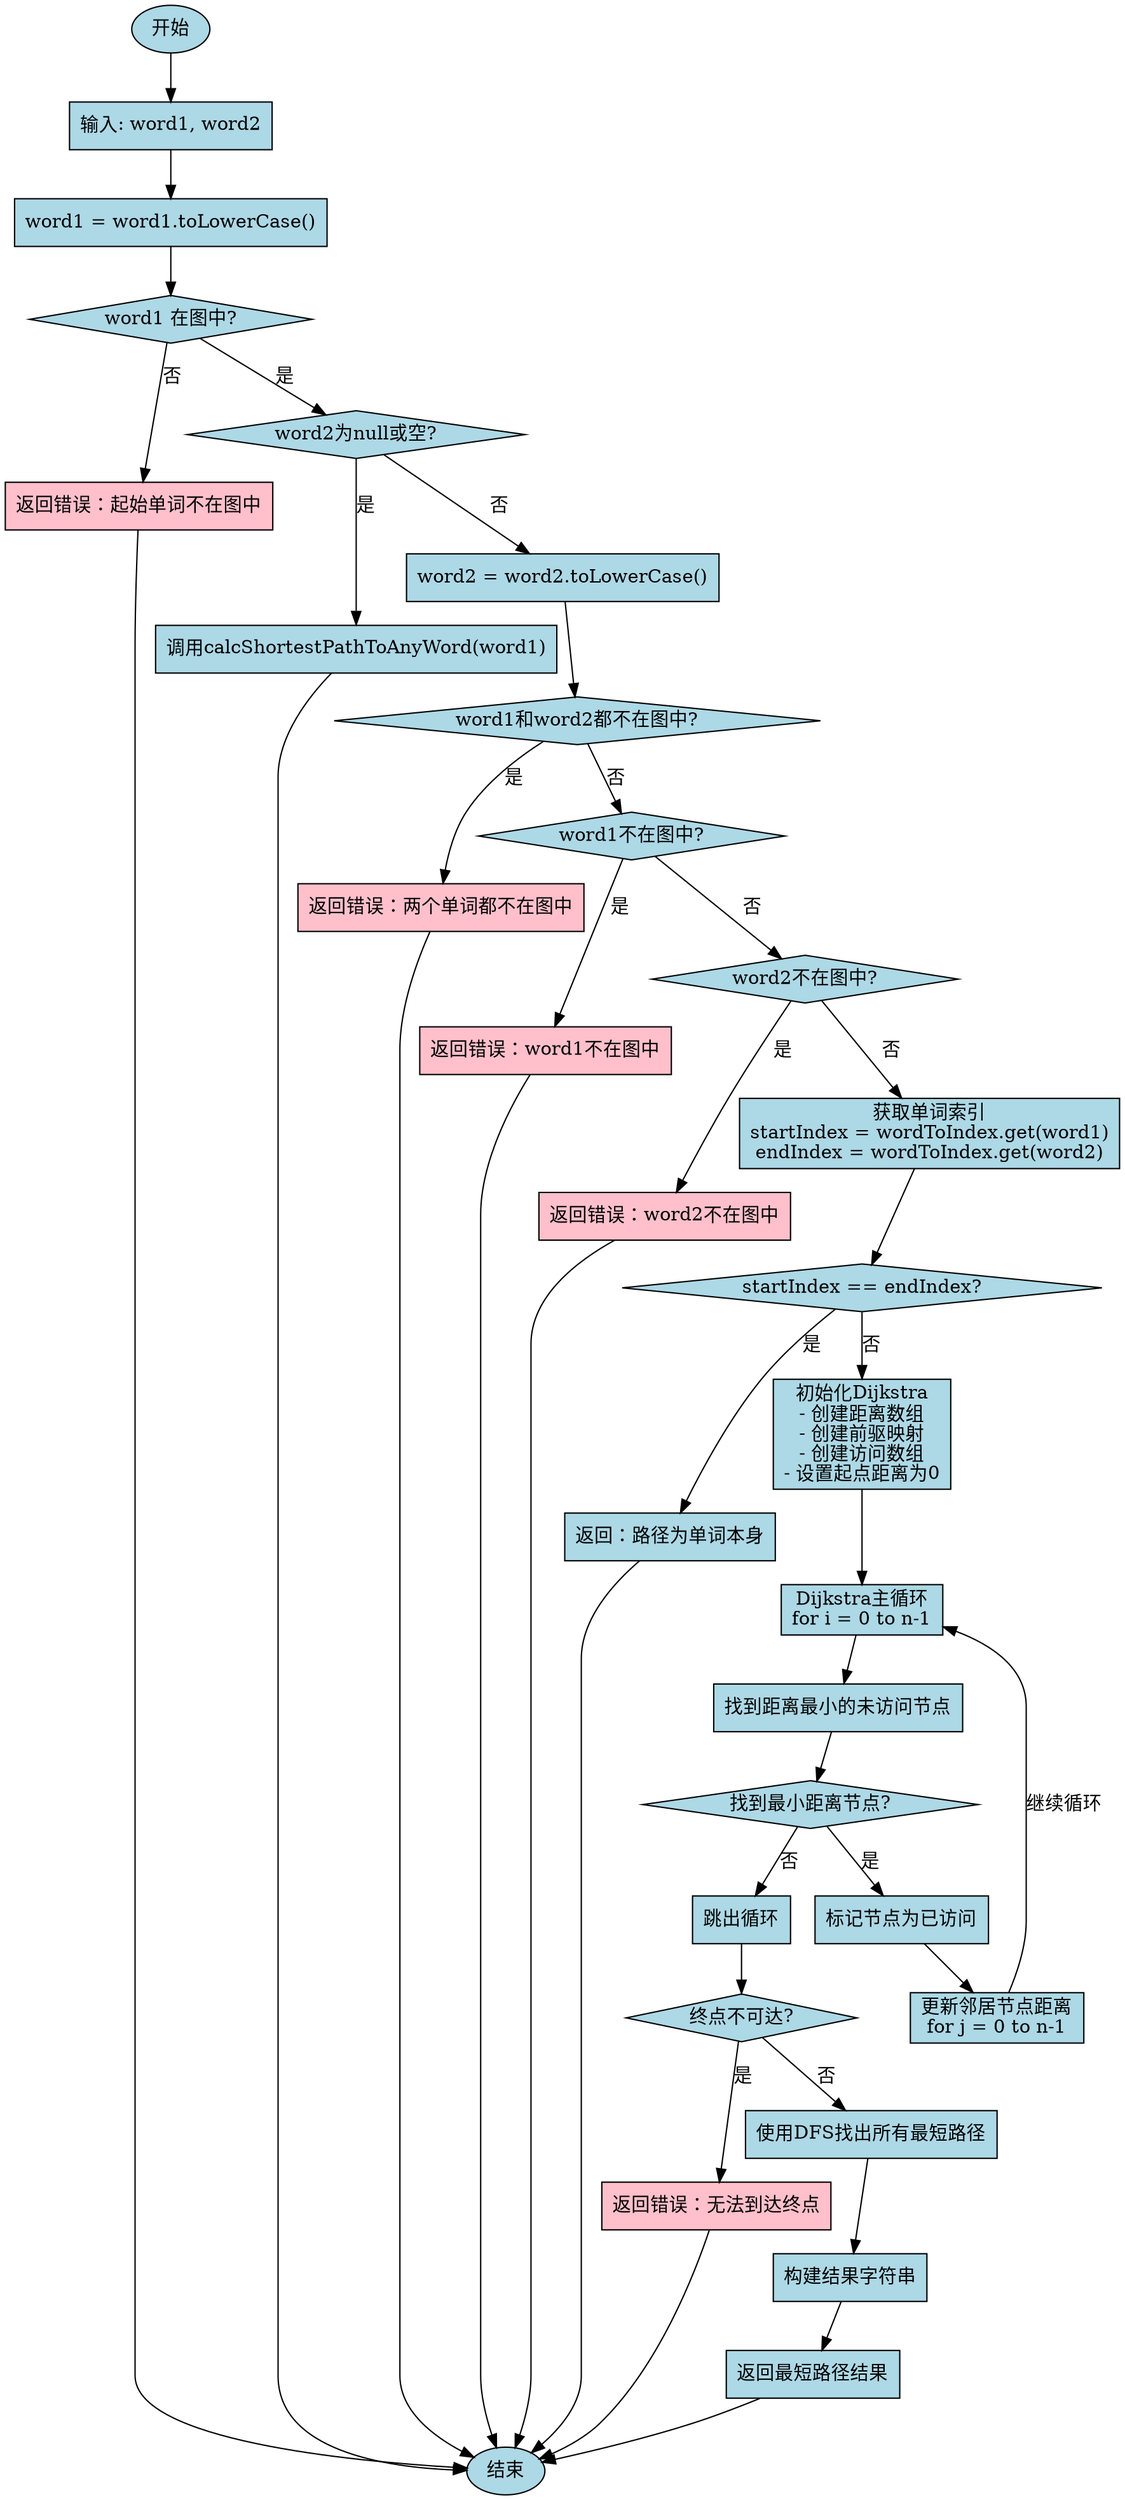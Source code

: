 digraph CalcShortestPath {
  rankdir=TB;
  node [shape=box, style=filled, fillcolor=lightblue];
  start [shape=oval, label="开始"];
  input [label="输入: word1, word2"];
  lowercase1 [label="word1 = word1.toLowerCase()"];
  check_word1 [shape=diamond, label="word1 在图中?"];
  error1 [shape=box, style=filled, fillcolor=pink, label="返回错误：起始单词不在图中"];
  check_word2 [shape=diamond, label="word2为null或空?"];
  any_word [label="调用calcShortestPathToAnyWord(word1)"];
  lowercase2 [label="word2 = word2.toLowerCase()"];
  check_both [shape=diamond, label="word1和word2都不在图中?"];
  error_both [shape=box, style=filled, fillcolor=pink, label="返回错误：两个单词都不在图中"];
  check_word1_again [shape=diamond, label="word1不在图中?"];
  error_word1 [shape=box, style=filled, fillcolor=pink, label="返回错误：word1不在图中"];
  check_word2_again [shape=diamond, label="word2不在图中?"];
  error_word2 [shape=box, style=filled, fillcolor=pink, label="返回错误：word2不在图中"];
  get_indices [label="获取单词索引\nstartIndex = wordToIndex.get(word1)\nendIndex = wordToIndex.get(word2)"];
  check_same [shape=diamond, label="startIndex == endIndex?"];
  same_word [shape=box, label="返回：路径为单词本身"];
  init_dijkstra [label="初始化Dijkstra\n- 创建距离数组\n- 创建前驱映射\n- 创建访问数组\n- 设置起点距离为0"];
  dijkstra_loop [label="Dijkstra主循环\nfor i = 0 to n-1"];
  find_min [label="找到距离最小的未访问节点"];
  check_min [shape=diamond, label="找到最小距离节点?"];
  break_loop [label="跳出循环"];
  mark_visited [label="标记节点为已访问"];
  update_neighbors [label="更新邻居节点距离\nfor j = 0 to n-1"];
  check_reachable [shape=diamond, label="终点不可达?"];
  no_path [shape=box, style=filled, fillcolor=pink, label="返回错误：无法到达终点"];
  find_all_paths [label="使用DFS找出所有最短路径"];
  build_result [label="构建结果字符串"];
  return_result [label="返回最短路径结果"];
  end [shape=oval, label="结束"];
  start -> input;
  input -> lowercase1;
  lowercase1 -> check_word1;
  check_word1 -> error1 [label="否"];
  check_word1 -> check_word2 [label="是"];
  check_word2 -> any_word [label="是"];
  any_word -> end;
  check_word2 -> lowercase2 [label="否"];
  lowercase2 -> check_both;
  check_both -> error_both [label="是"];
  check_both -> check_word1_again [label="否"];
  check_word1_again -> error_word1 [label="是"];
  check_word1_again -> check_word2_again [label="否"];
  check_word2_again -> error_word2 [label="是"];
  check_word2_again -> get_indices [label="否"];
  get_indices -> check_same;
  check_same -> same_word [label="是"];
  same_word -> end;
  check_same -> init_dijkstra [label="否"];
  init_dijkstra -> dijkstra_loop;
  dijkstra_loop -> find_min;
  find_min -> check_min;
  check_min -> break_loop [label="否"];
  check_min -> mark_visited [label="是"];
  mark_visited -> update_neighbors;
  update_neighbors -> dijkstra_loop [label="继续循环"];
  break_loop -> check_reachable;
  check_reachable -> no_path [label="是"];
  no_path -> end;
  check_reachable -> find_all_paths [label="否"];
  find_all_paths -> build_result;
  build_result -> return_result;
  return_result -> end;
  error1 -> end;
  error_both -> end;
  error_word1 -> end;
  error_word2 -> end;
}
